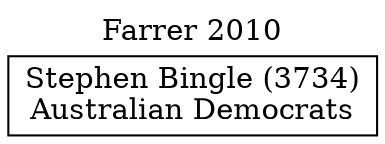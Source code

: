 // House preference flow
digraph "Stephen Bingle (3734)_Farrer_2010" {
	graph [label="Farrer 2010" labelloc=t mclimit=10]
	node [shape=box]
	"Stephen Bingle (3734)" [label="Stephen Bingle (3734)
Australian Democrats"]
}
